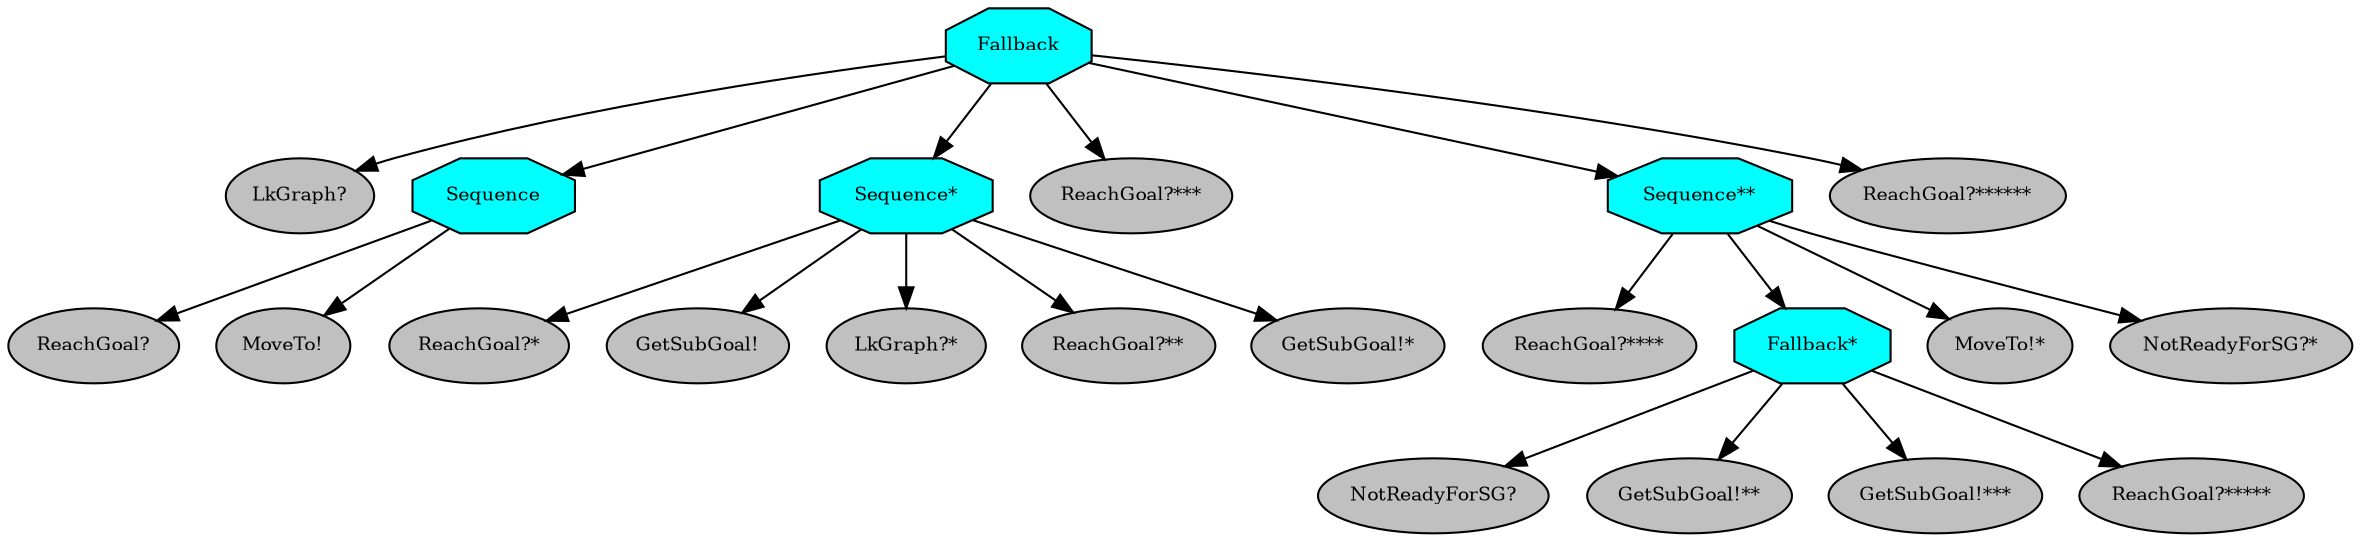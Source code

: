 digraph pastafarianism {
ordering=out;
graph [fontname="times-roman"];
node [fontname="times-roman"];
edge [fontname="times-roman"];
Fallback [fillcolor=cyan, fontcolor=black, fontsize=9, label=Fallback, shape=octagon, style=filled];
"LkGraph?" [fillcolor=gray, fontcolor=black, fontsize=9, label="LkGraph?", shape=ellipse, style=filled];
Fallback -> "LkGraph?";
Sequence [fillcolor=cyan, fontcolor=black, fontsize=9, label=Sequence, shape=octagon, style=filled];
Fallback -> Sequence;
"ReachGoal?" [fillcolor=gray, fontcolor=black, fontsize=9, label="ReachGoal?", shape=ellipse, style=filled];
Sequence -> "ReachGoal?";
"MoveTo!" [fillcolor=gray, fontcolor=black, fontsize=9, label="MoveTo!", shape=ellipse, style=filled];
Sequence -> "MoveTo!";
"Sequence*" [fillcolor=cyan, fontcolor=black, fontsize=9, label="Sequence*", shape=octagon, style=filled];
Fallback -> "Sequence*";
"ReachGoal?*" [fillcolor=gray, fontcolor=black, fontsize=9, label="ReachGoal?*", shape=ellipse, style=filled];
"Sequence*" -> "ReachGoal?*";
"GetSubGoal!" [fillcolor=gray, fontcolor=black, fontsize=9, label="GetSubGoal!", shape=ellipse, style=filled];
"Sequence*" -> "GetSubGoal!";
"LkGraph?*" [fillcolor=gray, fontcolor=black, fontsize=9, label="LkGraph?*", shape=ellipse, style=filled];
"Sequence*" -> "LkGraph?*";
"ReachGoal?**" [fillcolor=gray, fontcolor=black, fontsize=9, label="ReachGoal?**", shape=ellipse, style=filled];
"Sequence*" -> "ReachGoal?**";
"GetSubGoal!*" [fillcolor=gray, fontcolor=black, fontsize=9, label="GetSubGoal!*", shape=ellipse, style=filled];
"Sequence*" -> "GetSubGoal!*";
"ReachGoal?***" [fillcolor=gray, fontcolor=black, fontsize=9, label="ReachGoal?***", shape=ellipse, style=filled];
Fallback -> "ReachGoal?***";
"Sequence**" [fillcolor=cyan, fontcolor=black, fontsize=9, label="Sequence**", shape=octagon, style=filled];
Fallback -> "Sequence**";
"ReachGoal?****" [fillcolor=gray, fontcolor=black, fontsize=9, label="ReachGoal?****", shape=ellipse, style=filled];
"Sequence**" -> "ReachGoal?****";
"Fallback*" [fillcolor=cyan, fontcolor=black, fontsize=9, label="Fallback*", shape=octagon, style=filled];
"Sequence**" -> "Fallback*";
"NotReadyForSG?" [fillcolor=gray, fontcolor=black, fontsize=9, label="NotReadyForSG?", shape=ellipse, style=filled];
"Fallback*" -> "NotReadyForSG?";
"GetSubGoal!**" [fillcolor=gray, fontcolor=black, fontsize=9, label="GetSubGoal!**", shape=ellipse, style=filled];
"Fallback*" -> "GetSubGoal!**";
"GetSubGoal!***" [fillcolor=gray, fontcolor=black, fontsize=9, label="GetSubGoal!***", shape=ellipse, style=filled];
"Fallback*" -> "GetSubGoal!***";
"ReachGoal?*****" [fillcolor=gray, fontcolor=black, fontsize=9, label="ReachGoal?*****", shape=ellipse, style=filled];
"Fallback*" -> "ReachGoal?*****";
"MoveTo!*" [fillcolor=gray, fontcolor=black, fontsize=9, label="MoveTo!*", shape=ellipse, style=filled];
"Sequence**" -> "MoveTo!*";
"NotReadyForSG?*" [fillcolor=gray, fontcolor=black, fontsize=9, label="NotReadyForSG?*", shape=ellipse, style=filled];
"Sequence**" -> "NotReadyForSG?*";
"ReachGoal?******" [fillcolor=gray, fontcolor=black, fontsize=9, label="ReachGoal?******", shape=ellipse, style=filled];
Fallback -> "ReachGoal?******";
}
